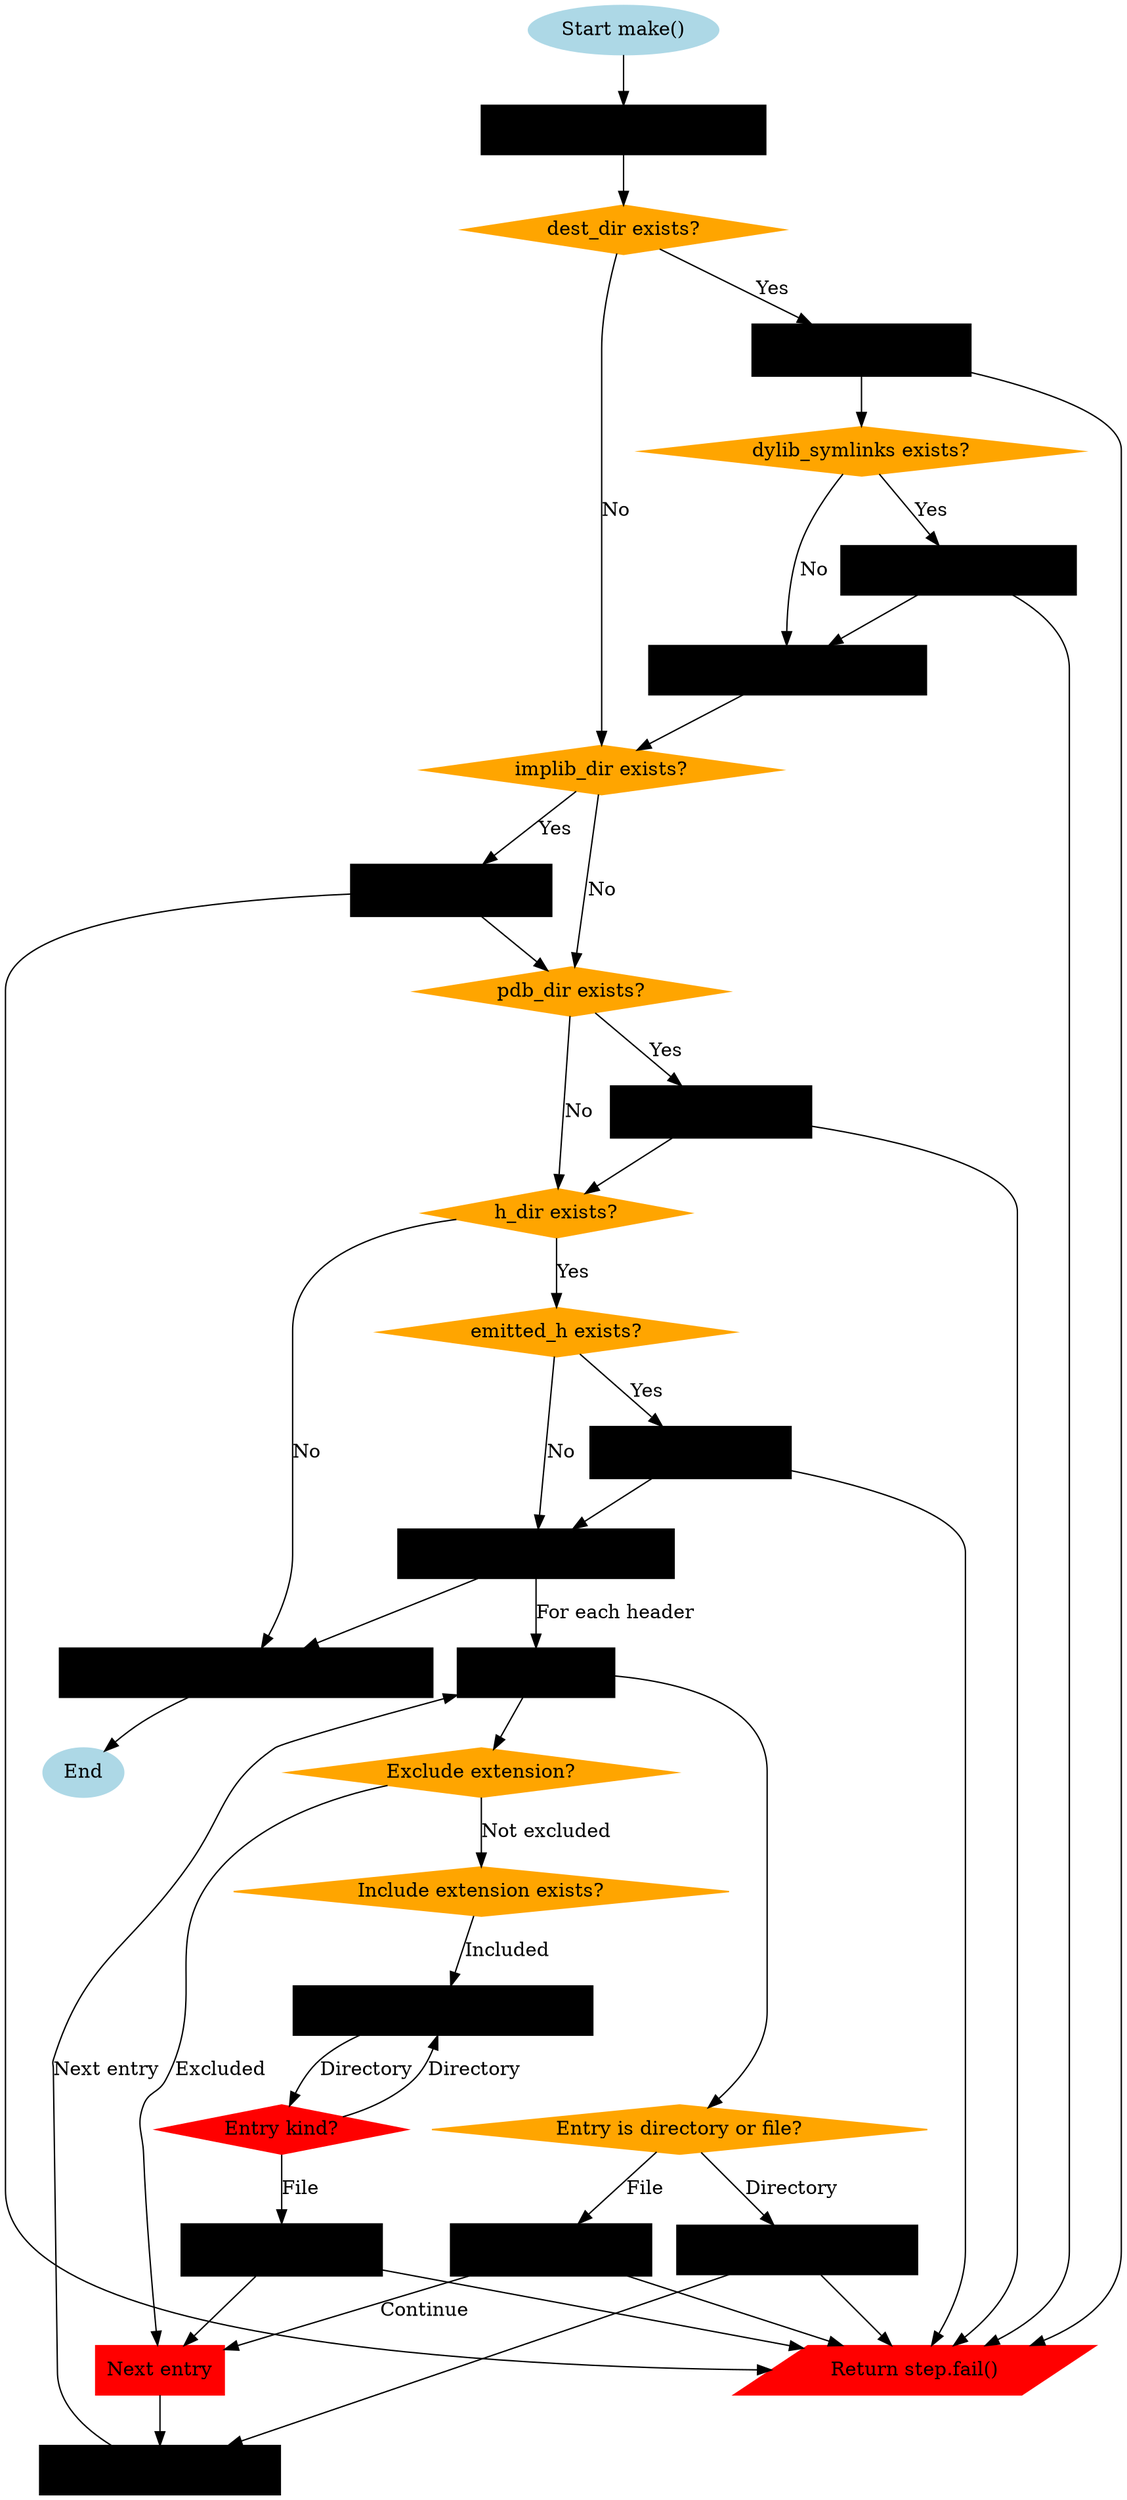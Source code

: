 
digraph flowchart {
    node [shape=ellipse, style=filled, color=lightblue];
    start [label="Start make()"];
    end [label="End", shape=ellipse];

    node [shape=diamond, color=orange];
    check_dest_dir [label="dest_dir exists?"];
    check_implib_dir [label="implib_dir exists?"];
    check_pdb_dir [label="pdb_dir exists?"];
    check_h_dir [label="h_dir exists?"];
    check_dylib_symlinks [label="dylib_symlinks exists?"];
    check_emitted_h [label="emitted_h exists?"];
    check_entry_kind [label="Entry is directory or file?"];
    check_exclude_ext [label="Exclude extension?"];
    check_include_ext [label="Include extension exists?"];

    node [shape=rectangle, color=black];
    init [label="Initialize all_cached = true"];
    copy_dest_file [label="Copy src to dest_dir\nUpdate all_cached"];
    handle_symlinks [label="Create dylib symlinks"];
    set_installed_path [label="Set artifact.installed_path"];
    copy_implib [label="Copy implib\nUpdate all_cached"];
    copy_pdb [label="Copy pdb\nUpdate all_cached"];
    copy_emitted_h [label="Copy emitted_h\nUpdate all_cached"];
    process_headers [label="Process installed_headers"];
    handle_file [label="Copy header file\nUpdate all_cached"];
    open_src_dir [label="Open source directory"];
    walk_dir [label="Walk directory entries"];
    process_entry [label="Process entry"];
    make_dest_dir [label="Create destination directory"];
    copy_entry_file [label="Copy entry file\nUpdate all_cached"];
    set_result [label="Set step.result_cached = all_cached"];

    node [shape=parallelogram, color=red];
    fail [label="Return step.fail()"];

    start -> init;
    init -> check_dest_dir;

    check_dest_dir -> copy_dest_file [label="Yes"];
    copy_dest_file -> check_dylib_symlinks;
    check_dylib_symlinks -> handle_symlinks [label="Yes"];
    handle_symlinks -> set_installed_path;
    check_dylib_symlinks -> set_installed_path [label="No"];
    set_installed_path -> check_implib_dir;

    check_dest_dir -> check_implib_dir [label="No"];

    check_implib_dir -> copy_implib [label="Yes"];
    copy_implib -> check_pdb_dir;
    check_implib_dir -> check_pdb_dir [label="No"];

    check_pdb_dir -> copy_pdb [label="Yes"];
    copy_pdb -> check_h_dir;
    check_pdb_dir -> check_h_dir [label="No"];

    check_h_dir -> check_emitted_h [label="Yes"];
    check_emitted_h -> copy_emitted_h [label="Yes"];
    copy_emitted_h -> process_headers;
    check_emitted_h -> process_headers [label="No"];
    process_headers -> process_entry [label="For each header"];

    process_entry -> check_entry_kind;
    check_entry_kind -> handle_file [label="File"];
    handle_file -> next_entry [label="Continue"];

    check_entry_kind -> open_src_dir [label="Directory"];
    open_src_dir -> walk_dir;
    walk_dir -> process_entry [label="Next entry"];
    process_entry -> check_exclude_ext;
    check_exclude_ext -> check_include_ext [label="Not excluded"];
    check_exclude_ext -> next_entry [label="Excluded"];
    check_include_ext -> make_dest_dir [label="Included"];
    make_dest_dir -> check_entry_kind_entry [label="Directory"];
    check_entry_kind_entry [shape=diamond, label="Entry kind?"];
    check_entry_kind_entry -> make_dest_dir [label="Directory"];
    check_entry_kind_entry -> copy_entry_file [label="File"];
    copy_entry_file -> next_entry;

    next_entry [label="Next entry", shape=rectangle];
    next_entry -> walk_dir;

    check_h_dir -> set_result [label="No"];

    process_headers -> set_result;

    set_result -> end;

    // Error handling edges
    copy_dest_file -> fail;
    handle_symlinks -> fail;
    copy_implib -> fail;
    copy_pdb -> fail;
    copy_emitted_h -> fail;
    handle_file -> fail;
    open_src_dir -> fail;
    copy_entry_file -> fail;
}
